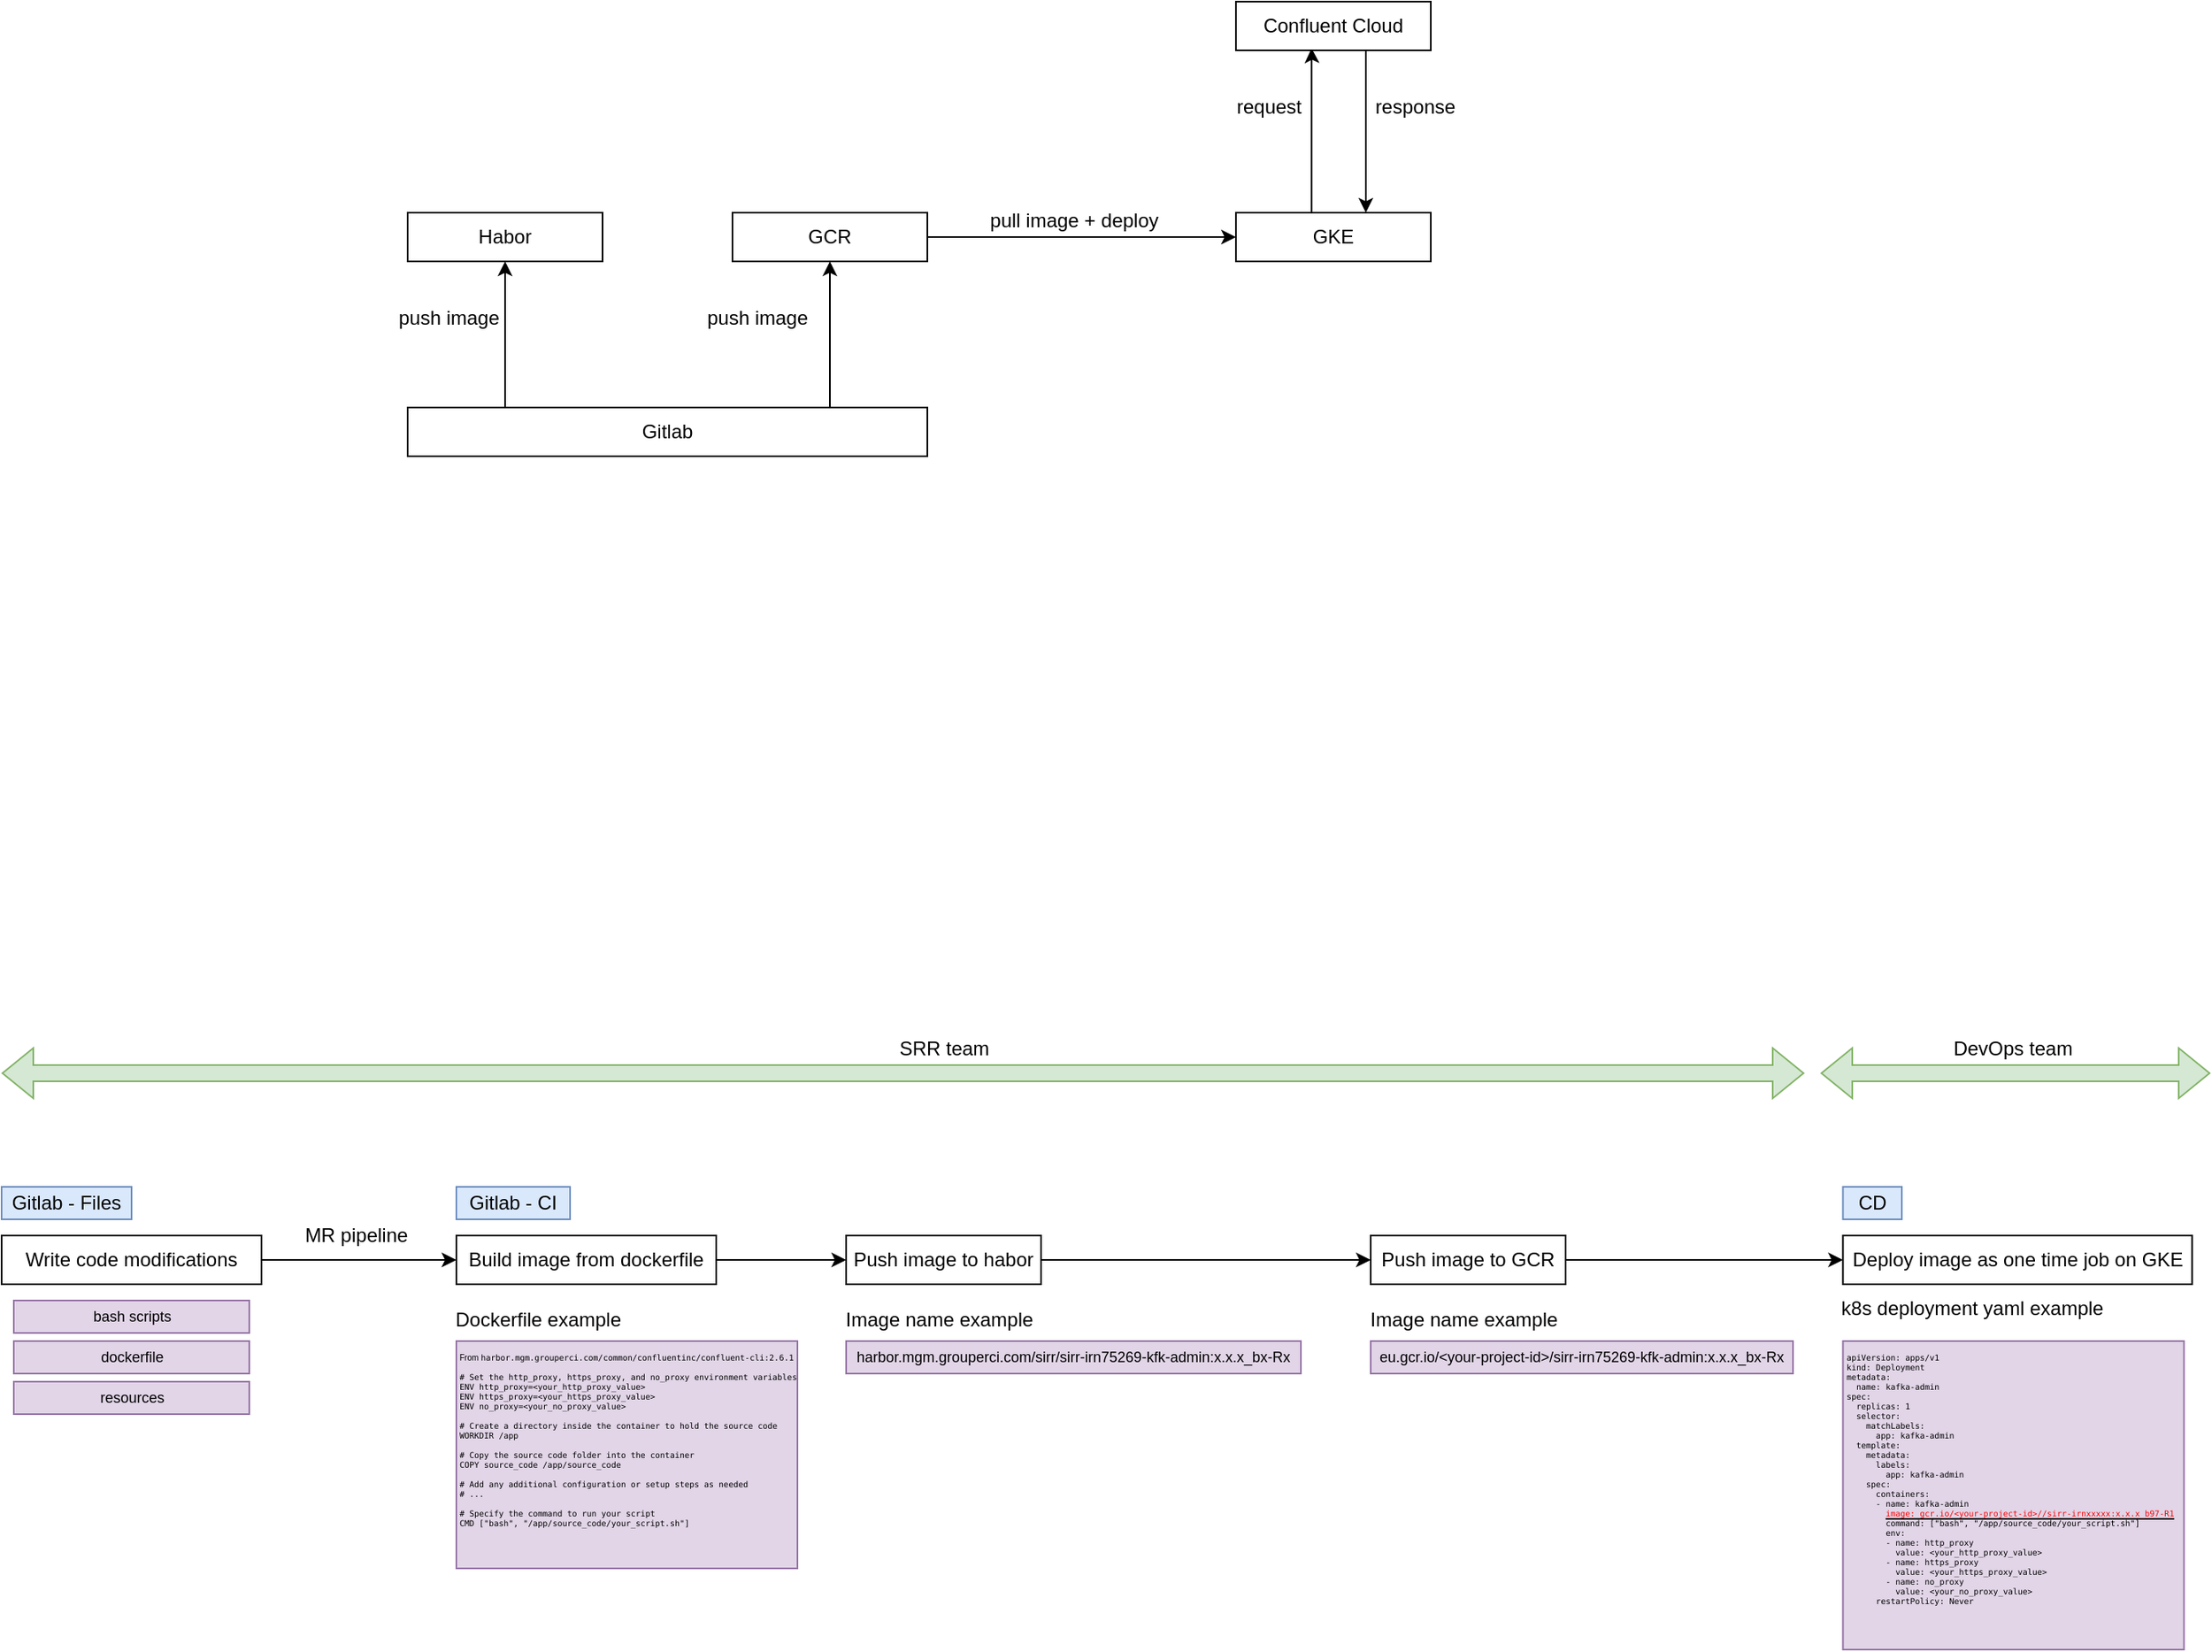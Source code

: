 <mxfile version="21.3.2" type="github">
  <diagram name="Page-1" id="FfCRoQGH_oKn72j3upOo">
    <mxGraphModel dx="1113" dy="407" grid="1" gridSize="10" guides="1" tooltips="1" connect="1" arrows="1" fold="1" page="1" pageScale="1" pageWidth="827" pageHeight="1169" math="0" shadow="0">
      <root>
        <mxCell id="0" />
        <mxCell id="1" parent="0" />
        <mxCell id="AF05VZKG7TkKXqjTwzGu-1" value="Gitlab - CI" style="rounded=0;whiteSpace=wrap;html=1;fillColor=#dae8fc;strokeColor=#6c8ebf;" vertex="1" parent="1">
          <mxGeometry x="460" y="800" width="70" height="20" as="geometry" />
        </mxCell>
        <mxCell id="AF05VZKG7TkKXqjTwzGu-2" value="Deploy image as one time job on GKE" style="rounded=0;whiteSpace=wrap;html=1;" vertex="1" parent="1">
          <mxGeometry x="1313.75" y="830" width="215" height="30" as="geometry" />
        </mxCell>
        <mxCell id="AF05VZKG7TkKXqjTwzGu-7" style="edgeStyle=orthogonalEdgeStyle;rounded=0;orthogonalLoop=1;jettySize=auto;html=1;entryX=0;entryY=0.5;entryDx=0;entryDy=0;" edge="1" parent="1" source="AF05VZKG7TkKXqjTwzGu-3" target="AF05VZKG7TkKXqjTwzGu-4">
          <mxGeometry relative="1" as="geometry" />
        </mxCell>
        <mxCell id="AF05VZKG7TkKXqjTwzGu-3" value="Build image from dockerfile" style="rounded=0;whiteSpace=wrap;html=1;" vertex="1" parent="1">
          <mxGeometry x="460" y="830" width="160" height="30" as="geometry" />
        </mxCell>
        <mxCell id="AF05VZKG7TkKXqjTwzGu-8" style="edgeStyle=orthogonalEdgeStyle;rounded=0;orthogonalLoop=1;jettySize=auto;html=1;entryX=0;entryY=0.5;entryDx=0;entryDy=0;" edge="1" parent="1" source="AF05VZKG7TkKXqjTwzGu-4" target="AF05VZKG7TkKXqjTwzGu-5">
          <mxGeometry relative="1" as="geometry" />
        </mxCell>
        <mxCell id="AF05VZKG7TkKXqjTwzGu-4" value="Push image to habor" style="rounded=0;whiteSpace=wrap;html=1;" vertex="1" parent="1">
          <mxGeometry x="700" y="830" width="120" height="30" as="geometry" />
        </mxCell>
        <mxCell id="AF05VZKG7TkKXqjTwzGu-22" style="edgeStyle=orthogonalEdgeStyle;rounded=0;orthogonalLoop=1;jettySize=auto;html=1;entryX=0;entryY=0.5;entryDx=0;entryDy=0;" edge="1" parent="1" source="AF05VZKG7TkKXqjTwzGu-5" target="AF05VZKG7TkKXqjTwzGu-2">
          <mxGeometry relative="1" as="geometry" />
        </mxCell>
        <mxCell id="AF05VZKG7TkKXqjTwzGu-5" value="Push image to GCR" style="rounded=0;whiteSpace=wrap;html=1;" vertex="1" parent="1">
          <mxGeometry x="1023" y="830" width="120" height="30" as="geometry" />
        </mxCell>
        <mxCell id="AF05VZKG7TkKXqjTwzGu-6" value="CD" style="rounded=0;whiteSpace=wrap;html=1;fillColor=#dae8fc;strokeColor=#6c8ebf;" vertex="1" parent="1">
          <mxGeometry x="1313.75" y="800" width="36.25" height="20" as="geometry" />
        </mxCell>
        <mxCell id="AF05VZKG7TkKXqjTwzGu-9" value="From&amp;nbsp;&lt;code style=&quot;font-size: 5px;&quot;&gt;harbor.mgm.grouperci.com/common/confluentinc/confluent-cli:2.6.1&lt;br style=&quot;font-size: 5px;&quot;&gt;&lt;br style=&quot;font-size: 5px;&quot;&gt;# Set the http_proxy, https_proxy, and no_proxy environment variables&lt;br style=&quot;font-size: 5px;&quot;&gt;ENV http_proxy=&amp;lt;your_http_proxy_value&amp;gt;&lt;br style=&quot;font-size: 5px;&quot;&gt;ENV https_proxy=&amp;lt;your_https_proxy_value&amp;gt;&lt;br style=&quot;font-size: 5px;&quot;&gt;ENV no_proxy=&amp;lt;your_no_proxy_value&amp;gt;&lt;br style=&quot;font-size: 5px;&quot;&gt;&lt;br style=&quot;font-size: 5px;&quot;&gt;# Create a directory inside the container to hold the source code&lt;br style=&quot;font-size: 5px;&quot;&gt;WORKDIR /app&lt;br style=&quot;font-size: 5px;&quot;&gt;&lt;br style=&quot;font-size: 5px;&quot;&gt;# Copy the source code folder into the container&lt;br style=&quot;font-size: 5px;&quot;&gt;COPY source_code /app/source_code&lt;br style=&quot;font-size: 5px;&quot;&gt;&lt;br style=&quot;font-size: 5px;&quot;&gt;# Add any additional configuration or setup steps as needed&lt;br style=&quot;font-size: 5px;&quot;&gt;# ...&lt;br style=&quot;font-size: 5px;&quot;&gt;&lt;br style=&quot;font-size: 5px;&quot;&gt;# Specify the command to run your script&lt;br style=&quot;font-size: 5px;&quot;&gt;CMD [&quot;bash&quot;, &quot;/app/source_code/your_script.sh&quot;]&lt;br style=&quot;font-size: 5px;&quot;&gt;&lt;br style=&quot;font-size: 5px;&quot;&gt;&lt;br style=&quot;font-size: 5px;&quot;&gt;&lt;br style=&quot;font-size: 5px;&quot;&gt;&lt;br style=&quot;font-size: 5px;&quot;&gt;&lt;br style=&quot;font-size: 5px;&quot;&gt;&lt;br style=&quot;font-size: 5px;&quot;&gt;&lt;/code&gt;" style="rounded=0;whiteSpace=wrap;html=1;verticalAlign=top;align=left;fontSize=5;fillColor=#e1d5e7;strokeColor=#9673a6;" vertex="1" parent="1">
          <mxGeometry x="460" y="895" width="210" height="140" as="geometry" />
        </mxCell>
        <mxCell id="AF05VZKG7TkKXqjTwzGu-10" value="harbor.mgm.grouperci.com/sirr/sirr-irn75269-kfk-admin:x.x.x_bx-Rx" style="rounded=0;whiteSpace=wrap;html=1;fontSize=9;fillColor=#e1d5e7;strokeColor=#9673a6;" vertex="1" parent="1">
          <mxGeometry x="700" y="895" width="280" height="20" as="geometry" />
        </mxCell>
        <mxCell id="AF05VZKG7TkKXqjTwzGu-14" style="edgeStyle=orthogonalEdgeStyle;rounded=0;orthogonalLoop=1;jettySize=auto;html=1;entryX=0;entryY=0.5;entryDx=0;entryDy=0;" edge="1" parent="1" source="AF05VZKG7TkKXqjTwzGu-12" target="AF05VZKG7TkKXqjTwzGu-3">
          <mxGeometry relative="1" as="geometry" />
        </mxCell>
        <mxCell id="AF05VZKG7TkKXqjTwzGu-12" value="Write code modifications" style="rounded=0;whiteSpace=wrap;html=1;" vertex="1" parent="1">
          <mxGeometry x="180" y="830" width="160" height="30" as="geometry" />
        </mxCell>
        <mxCell id="AF05VZKG7TkKXqjTwzGu-13" value="Gitlab - Files" style="rounded=0;whiteSpace=wrap;html=1;fillColor=#dae8fc;strokeColor=#6c8ebf;" vertex="1" parent="1">
          <mxGeometry x="180" y="800" width="80" height="20" as="geometry" />
        </mxCell>
        <mxCell id="AF05VZKG7TkKXqjTwzGu-15" value="MR pipeline" style="text;html=1;align=center;verticalAlign=middle;resizable=0;points=[];autosize=1;strokeColor=none;fillColor=none;" vertex="1" parent="1">
          <mxGeometry x="353" y="815" width="90" height="30" as="geometry" />
        </mxCell>
        <mxCell id="AF05VZKG7TkKXqjTwzGu-16" value="eu.gcr.io/&amp;lt;your-project-id&amp;gt;/sirr-irn75269-kfk-admin:x.x.x_bx-Rx" style="rounded=0;whiteSpace=wrap;html=1;fontSize=9;fillColor=#e1d5e7;strokeColor=#9673a6;" vertex="1" parent="1">
          <mxGeometry x="1023" y="895" width="260" height="20" as="geometry" />
        </mxCell>
        <mxCell id="AF05VZKG7TkKXqjTwzGu-18" value="&lt;code style=&quot;&quot;&gt;&lt;div style=&quot;&quot;&gt;&lt;div&gt;apiVersion: apps/v1&lt;/div&gt;&lt;div&gt;kind: Deployment&lt;/div&gt;&lt;div&gt;metadata:&lt;/div&gt;&lt;div&gt;&amp;nbsp; name: kafka-admin&lt;/div&gt;&lt;div&gt;spec:&lt;/div&gt;&lt;div&gt;&amp;nbsp; replicas: 1&lt;/div&gt;&lt;div&gt;&amp;nbsp; selector:&lt;/div&gt;&lt;div&gt;&amp;nbsp; &amp;nbsp; matchLabels:&lt;/div&gt;&lt;div&gt;&amp;nbsp; &amp;nbsp; &amp;nbsp; app: kafka-admin&lt;/div&gt;&lt;div&gt;&amp;nbsp; template:&lt;/div&gt;&lt;div&gt;&amp;nbsp; &amp;nbsp; metadata:&lt;/div&gt;&lt;div&gt;&amp;nbsp; &amp;nbsp; &amp;nbsp; labels:&lt;/div&gt;&lt;div&gt;&amp;nbsp; &amp;nbsp; &amp;nbsp; &amp;nbsp; app: kafka-admin&lt;/div&gt;&lt;div&gt;&amp;nbsp; &amp;nbsp; spec:&lt;/div&gt;&lt;div&gt;&amp;nbsp; &amp;nbsp; &amp;nbsp; containers:&lt;/div&gt;&lt;div&gt;&amp;nbsp; &amp;nbsp; &amp;nbsp; - name: kafka-admin&lt;/div&gt;&lt;div&gt;&amp;nbsp; &amp;nbsp; &amp;nbsp; &amp;nbsp; &lt;u&gt;&lt;font color=&quot;#ff0000&quot;&gt;image: gcr.io/&amp;lt;your-project-id&amp;gt;//sirr-irnxxxxx:x.x.x_b97-R1&lt;/font&gt;&lt;/u&gt;&lt;/div&gt;&lt;div&gt;&amp;nbsp; &amp;nbsp; &amp;nbsp; &amp;nbsp; command: [&quot;bash&quot;, &quot;/app/source_code/your_script.sh&quot;]&lt;/div&gt;&lt;div&gt;&amp;nbsp; &amp;nbsp; &amp;nbsp; &amp;nbsp; env:&lt;/div&gt;&lt;div&gt;&amp;nbsp; &amp;nbsp; &amp;nbsp; &amp;nbsp; - name: http_proxy&lt;/div&gt;&lt;div&gt;&amp;nbsp; &amp;nbsp; &amp;nbsp; &amp;nbsp; &amp;nbsp; value: &amp;lt;your_http_proxy_value&amp;gt;&lt;/div&gt;&lt;div&gt;&amp;nbsp; &amp;nbsp; &amp;nbsp; &amp;nbsp; - name: https_proxy&lt;/div&gt;&lt;div&gt;&amp;nbsp; &amp;nbsp; &amp;nbsp; &amp;nbsp; &amp;nbsp; value: &amp;lt;your_https_proxy_value&amp;gt;&lt;/div&gt;&lt;div&gt;&amp;nbsp; &amp;nbsp; &amp;nbsp; &amp;nbsp; - name: no_proxy&lt;/div&gt;&lt;div&gt;&amp;nbsp; &amp;nbsp; &amp;nbsp; &amp;nbsp; &amp;nbsp; value: &amp;lt;your_no_proxy_value&amp;gt;&lt;/div&gt;&lt;div&gt;&amp;nbsp; &amp;nbsp; &amp;nbsp; restartPolicy: Never&lt;/div&gt;&lt;div&gt;&lt;br&gt;&lt;/div&gt;&lt;/div&gt;&lt;/code&gt;" style="rounded=0;whiteSpace=wrap;html=1;verticalAlign=top;align=left;fontSize=5;fillColor=#e1d5e7;strokeColor=#9673a6;" vertex="1" parent="1">
          <mxGeometry x="1313.75" y="895" width="210" height="190" as="geometry" />
        </mxCell>
        <mxCell id="AF05VZKG7TkKXqjTwzGu-19" value="Dockerfile example" style="text;html=1;align=center;verticalAlign=middle;resizable=0;points=[];autosize=1;strokeColor=none;fillColor=none;" vertex="1" parent="1">
          <mxGeometry x="445" y="867" width="130" height="30" as="geometry" />
        </mxCell>
        <mxCell id="AF05VZKG7TkKXqjTwzGu-20" value="k8s deployment yaml example" style="text;html=1;align=center;verticalAlign=middle;resizable=0;points=[];autosize=1;strokeColor=none;fillColor=none;" vertex="1" parent="1">
          <mxGeometry x="1303" y="860" width="180" height="30" as="geometry" />
        </mxCell>
        <mxCell id="AF05VZKG7TkKXqjTwzGu-23" value="" style="shape=flexArrow;endArrow=classic;startArrow=classic;html=1;rounded=0;fillColor=#d5e8d4;strokeColor=#82b366;" edge="1" parent="1">
          <mxGeometry width="100" height="100" relative="1" as="geometry">
            <mxPoint x="180" y="730" as="sourcePoint" />
            <mxPoint x="1290" y="730" as="targetPoint" />
          </mxGeometry>
        </mxCell>
        <mxCell id="AF05VZKG7TkKXqjTwzGu-24" value="" style="shape=flexArrow;endArrow=classic;startArrow=classic;html=1;rounded=0;fillColor=#d5e8d4;strokeColor=#82b366;" edge="1" parent="1">
          <mxGeometry width="100" height="100" relative="1" as="geometry">
            <mxPoint x="1300" y="730" as="sourcePoint" />
            <mxPoint x="1540" y="730" as="targetPoint" />
          </mxGeometry>
        </mxCell>
        <mxCell id="AF05VZKG7TkKXqjTwzGu-25" value="DevOps team" style="text;html=1;align=center;verticalAlign=middle;resizable=0;points=[];autosize=1;strokeColor=none;fillColor=none;" vertex="1" parent="1">
          <mxGeometry x="1368.25" y="700" width="100" height="30" as="geometry" />
        </mxCell>
        <mxCell id="AF05VZKG7TkKXqjTwzGu-26" value="SRR team" style="text;html=1;align=center;verticalAlign=middle;resizable=0;points=[];autosize=1;strokeColor=none;fillColor=none;" vertex="1" parent="1">
          <mxGeometry x="720" y="700" width="80" height="30" as="geometry" />
        </mxCell>
        <mxCell id="AF05VZKG7TkKXqjTwzGu-32" value="Image name example" style="text;html=1;align=center;verticalAlign=middle;resizable=0;points=[];autosize=1;strokeColor=none;fillColor=none;" vertex="1" parent="1">
          <mxGeometry x="687" y="867" width="140" height="30" as="geometry" />
        </mxCell>
        <mxCell id="AF05VZKG7TkKXqjTwzGu-33" value="Image name example" style="text;html=1;align=center;verticalAlign=middle;resizable=0;points=[];autosize=1;strokeColor=none;fillColor=none;" vertex="1" parent="1">
          <mxGeometry x="1010" y="867" width="140" height="30" as="geometry" />
        </mxCell>
        <mxCell id="AF05VZKG7TkKXqjTwzGu-35" value="bash scripts" style="rounded=0;whiteSpace=wrap;html=1;fontSize=9;fillColor=#e1d5e7;strokeColor=#9673a6;" vertex="1" parent="1">
          <mxGeometry x="187.5" y="870" width="145" height="20" as="geometry" />
        </mxCell>
        <mxCell id="AF05VZKG7TkKXqjTwzGu-37" value="resources" style="rounded=0;whiteSpace=wrap;html=1;fontSize=9;fillColor=#e1d5e7;strokeColor=#9673a6;" vertex="1" parent="1">
          <mxGeometry x="187.5" y="920" width="145" height="20" as="geometry" />
        </mxCell>
        <mxCell id="AF05VZKG7TkKXqjTwzGu-38" value="dockerfile" style="rounded=0;whiteSpace=wrap;html=1;fontSize=9;fillColor=#e1d5e7;strokeColor=#9673a6;" vertex="1" parent="1">
          <mxGeometry x="187.5" y="895" width="145" height="20" as="geometry" />
        </mxCell>
        <mxCell id="AF05VZKG7TkKXqjTwzGu-44" style="edgeStyle=orthogonalEdgeStyle;rounded=0;orthogonalLoop=1;jettySize=auto;html=1;entryX=0.5;entryY=1;entryDx=0;entryDy=0;" edge="1" parent="1" source="AF05VZKG7TkKXqjTwzGu-40" target="AF05VZKG7TkKXqjTwzGu-43">
          <mxGeometry relative="1" as="geometry">
            <Array as="points">
              <mxPoint x="490" y="270" />
              <mxPoint x="490" y="270" />
            </Array>
          </mxGeometry>
        </mxCell>
        <mxCell id="AF05VZKG7TkKXqjTwzGu-49" style="edgeStyle=orthogonalEdgeStyle;rounded=0;orthogonalLoop=1;jettySize=auto;html=1;entryX=0.5;entryY=1;entryDx=0;entryDy=0;" edge="1" parent="1" source="AF05VZKG7TkKXqjTwzGu-40" target="AF05VZKG7TkKXqjTwzGu-42">
          <mxGeometry relative="1" as="geometry">
            <Array as="points">
              <mxPoint x="690" y="290" />
              <mxPoint x="690" y="290" />
            </Array>
          </mxGeometry>
        </mxCell>
        <mxCell id="AF05VZKG7TkKXqjTwzGu-40" value="Gitlab" style="rounded=0;whiteSpace=wrap;html=1;" vertex="1" parent="1">
          <mxGeometry x="430" y="320" width="320" height="30" as="geometry" />
        </mxCell>
        <mxCell id="AF05VZKG7TkKXqjTwzGu-52" style="edgeStyle=orthogonalEdgeStyle;rounded=0;orthogonalLoop=1;jettySize=auto;html=1;entryX=0.388;entryY=0.959;entryDx=0;entryDy=0;entryPerimeter=0;" edge="1" parent="1" source="AF05VZKG7TkKXqjTwzGu-41" target="AF05VZKG7TkKXqjTwzGu-51">
          <mxGeometry relative="1" as="geometry">
            <Array as="points">
              <mxPoint x="987" y="100" />
            </Array>
          </mxGeometry>
        </mxCell>
        <mxCell id="AF05VZKG7TkKXqjTwzGu-41" value="GKE" style="rounded=0;whiteSpace=wrap;html=1;" vertex="1" parent="1">
          <mxGeometry x="940" y="200" width="120" height="30" as="geometry" />
        </mxCell>
        <mxCell id="AF05VZKG7TkKXqjTwzGu-46" style="edgeStyle=orthogonalEdgeStyle;rounded=0;orthogonalLoop=1;jettySize=auto;html=1;" edge="1" parent="1" source="AF05VZKG7TkKXqjTwzGu-42" target="AF05VZKG7TkKXqjTwzGu-41">
          <mxGeometry relative="1" as="geometry" />
        </mxCell>
        <mxCell id="AF05VZKG7TkKXqjTwzGu-42" value="GCR" style="rounded=0;whiteSpace=wrap;html=1;" vertex="1" parent="1">
          <mxGeometry x="630" y="200" width="120" height="30" as="geometry" />
        </mxCell>
        <mxCell id="AF05VZKG7TkKXqjTwzGu-43" value="Habor" style="rounded=0;whiteSpace=wrap;html=1;" vertex="1" parent="1">
          <mxGeometry x="430" y="200" width="120" height="30" as="geometry" />
        </mxCell>
        <mxCell id="AF05VZKG7TkKXqjTwzGu-47" value="push image" style="text;html=1;align=center;verticalAlign=middle;resizable=0;points=[];autosize=1;strokeColor=none;fillColor=none;" vertex="1" parent="1">
          <mxGeometry x="410" y="250" width="90" height="30" as="geometry" />
        </mxCell>
        <mxCell id="AF05VZKG7TkKXqjTwzGu-48" value="push image" style="text;html=1;align=center;verticalAlign=middle;resizable=0;points=[];autosize=1;strokeColor=none;fillColor=none;" vertex="1" parent="1">
          <mxGeometry x="600" y="250" width="90" height="30" as="geometry" />
        </mxCell>
        <mxCell id="AF05VZKG7TkKXqjTwzGu-50" value="pull image + deploy" style="text;html=1;align=center;verticalAlign=middle;resizable=0;points=[];autosize=1;strokeColor=none;fillColor=none;" vertex="1" parent="1">
          <mxGeometry x="775" y="190" width="130" height="30" as="geometry" />
        </mxCell>
        <mxCell id="AF05VZKG7TkKXqjTwzGu-53" style="edgeStyle=orthogonalEdgeStyle;rounded=0;orthogonalLoop=1;jettySize=auto;html=1;" edge="1" parent="1" source="AF05VZKG7TkKXqjTwzGu-51" target="AF05VZKG7TkKXqjTwzGu-41">
          <mxGeometry relative="1" as="geometry">
            <Array as="points">
              <mxPoint x="1020" y="160" />
              <mxPoint x="1020" y="160" />
            </Array>
          </mxGeometry>
        </mxCell>
        <mxCell id="AF05VZKG7TkKXqjTwzGu-51" value="Confluent Cloud" style="rounded=0;whiteSpace=wrap;html=1;" vertex="1" parent="1">
          <mxGeometry x="940" y="70" width="120" height="30" as="geometry" />
        </mxCell>
        <mxCell id="AF05VZKG7TkKXqjTwzGu-54" value="request" style="text;html=1;align=center;verticalAlign=middle;resizable=0;points=[];autosize=1;strokeColor=none;fillColor=none;" vertex="1" parent="1">
          <mxGeometry x="930" y="120" width="60" height="30" as="geometry" />
        </mxCell>
        <mxCell id="AF05VZKG7TkKXqjTwzGu-55" value="response" style="text;html=1;align=center;verticalAlign=middle;resizable=0;points=[];autosize=1;strokeColor=none;fillColor=none;" vertex="1" parent="1">
          <mxGeometry x="1015" y="120" width="70" height="30" as="geometry" />
        </mxCell>
      </root>
    </mxGraphModel>
  </diagram>
</mxfile>
